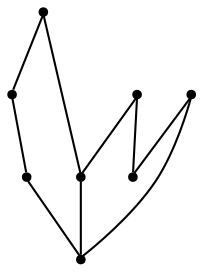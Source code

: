 graph {
  node [shape=point,comment="{\"directed\":false,\"doi\":\"10.1007/978-3-031-49272-3_15\",\"figure\":\"2 (4)\"}"]

  v0 [pos="1303.1961663442446,1041.3513932381416"]
  v1 [pos="1303.1961663442446,1100.2464864622923"]
  v2 [pos="1303.1961663442446,1159.142756057753"]
  v3 [pos="1231.6576703120784,1007.353721883429"]
  v4 [pos="1224.153314991669,1196.4159538406886"]
  v5 [pos="1152.2825376828227,1100.2464864622923"]
  v6 [pos="1152.2825376828227,1041.3513932381418"]
  v7 [pos="1152.2825376828227,1159.142756057753"]

  v0 -- v1 [id="-1",pos="1303.1961663442446,1041.3513932381416 1303.1961663442446,1100.2464864622923 1303.1961663442446,1100.2464864622923 1303.1961663442446,1100.2464864622923"]
  v7 -- v5 [id="-2",pos="1152.2825376828227,1159.142756057753 1152.2825376828227,1100.2464864622923 1152.2825376828227,1100.2464864622923 1152.2825376828227,1100.2464864622923"]
  v6 -- v5 [id="-3",pos="1152.2825376828227,1041.3513932381418 1152.2825376828227,1100.2464864622923 1152.2825376828227,1100.2464864622923 1152.2825376828227,1100.2464864622923"]
  v7 -- v4 [id="-4",pos="1152.2825376828227,1159.142756057753 1224.153314991669,1196.4159538406886 1224.153314991669,1196.4159538406886 1224.153314991669,1196.4159538406886"]
  v6 -- v3 [id="-5",pos="1152.2825376828227,1041.3513932381418 1231.6576703120784,1007.353721883429 1231.6576703120784,1007.353721883429 1231.6576703120784,1007.353721883429"]
  v5 -- v1 [id="-6",pos="1152.2825376828227,1100.2464864622923 1303.1961663442446,1100.2464864622923 1303.1961663442446,1100.2464864622923 1303.1961663442446,1100.2464864622923"]
  v4 -- v2 [id="-7",pos="1224.153314991669,1196.4159538406886 1303.1961663442446,1159.142756057753 1303.1961663442446,1159.142756057753 1303.1961663442446,1159.142756057753"]
  v0 -- v3 [id="-8",pos="1303.1961663442446,1041.3513932381416 1231.6576703120784,1007.353721883429 1231.6576703120784,1007.353721883429 1231.6576703120784,1007.353721883429"]
  v2 -- v1 [id="-9",pos="1303.1961663442446,1159.142756057753 1303.1961663442446,1100.2464864622923 1303.1961663442446,1100.2464864622923 1303.1961663442446,1100.2464864622923"]
}